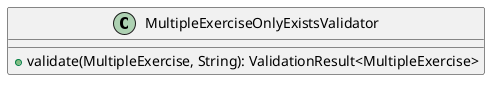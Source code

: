 @startuml

    class MultipleExerciseOnlyExistsValidator [[MultipleExerciseOnlyExistsValidator.html]] {
        +validate(MultipleExercise, String): ValidationResult<MultipleExercise>
    }

@enduml
